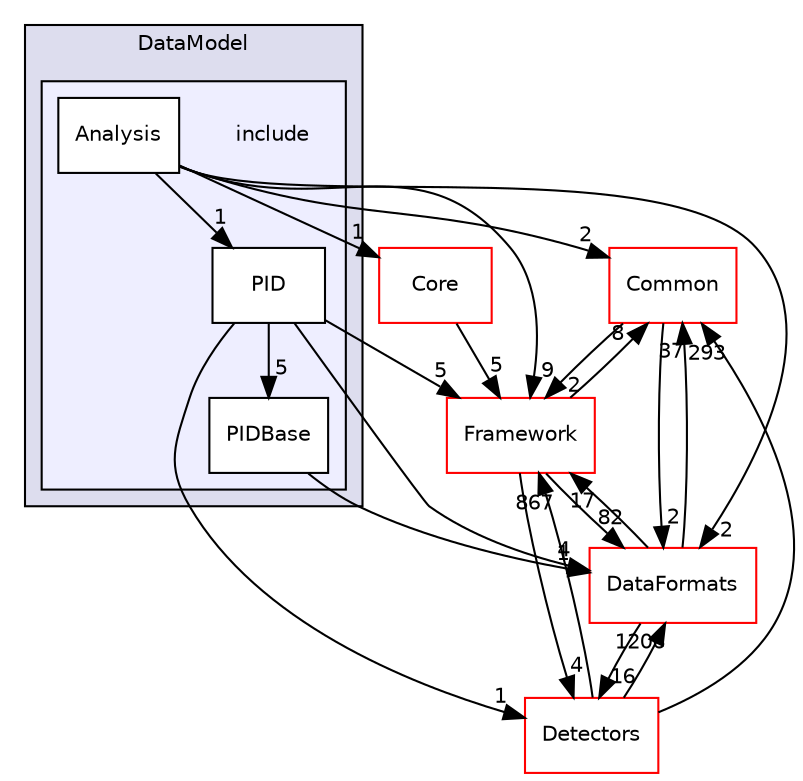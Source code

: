 digraph "/home/travis/build/AliceO2Group/AliceO2/Analysis/DataModel/include" {
  bgcolor=transparent;
  compound=true
  node [ fontsize="10", fontname="Helvetica"];
  edge [ labelfontsize="10", labelfontname="Helvetica"];
  subgraph clusterdir_f41dd59f861c855ea21b0dc3111cb7b0 {
    graph [ bgcolor="#ddddee", pencolor="black", label="DataModel" fontname="Helvetica", fontsize="10", URL="dir_f41dd59f861c855ea21b0dc3111cb7b0.html"]
  subgraph clusterdir_7683e4c5aa7478ea0e5a46a41c8497b7 {
    graph [ bgcolor="#eeeeff", pencolor="black", label="" URL="dir_7683e4c5aa7478ea0e5a46a41c8497b7.html"];
    dir_7683e4c5aa7478ea0e5a46a41c8497b7 [shape=plaintext label="include"];
    dir_5288c54a69662669867ddb130abdbf12 [shape=box label="Analysis" color="black" fillcolor="white" style="filled" URL="dir_5288c54a69662669867ddb130abdbf12.html"];
    dir_fbd351ec6b98f95c9f7c5b7ed91033e7 [shape=box label="PID" color="black" fillcolor="white" style="filled" URL="dir_fbd351ec6b98f95c9f7c5b7ed91033e7.html"];
    dir_7114413358de58e678b3fdba12d7093d [shape=box label="PIDBase" color="black" fillcolor="white" style="filled" URL="dir_7114413358de58e678b3fdba12d7093d.html"];
  }
  }
  dir_4ab6b4cc6a7edbff49100e9123df213f [shape=box label="Common" color="red" URL="dir_4ab6b4cc6a7edbff49100e9123df213f.html"];
  dir_051dca18e802f8e9474f2e30d29c04e0 [shape=box label="Detectors" color="red" URL="dir_051dca18e802f8e9474f2e30d29c04e0.html"];
  dir_8d04f135a1eb0fdc4d561ef87bbea216 [shape=box label="Core" color="red" URL="dir_8d04f135a1eb0fdc4d561ef87bbea216.html"];
  dir_bcbb2cf9a3d3d83e5515c82071a07177 [shape=box label="Framework" color="red" URL="dir_bcbb2cf9a3d3d83e5515c82071a07177.html"];
  dir_2171f7ec022c5423887b07c69b2f5b48 [shape=box label="DataFormats" color="red" URL="dir_2171f7ec022c5423887b07c69b2f5b48.html"];
  dir_4ab6b4cc6a7edbff49100e9123df213f->dir_bcbb2cf9a3d3d83e5515c82071a07177 [headlabel="2", labeldistance=1.5 headhref="dir_000031_000015.html"];
  dir_4ab6b4cc6a7edbff49100e9123df213f->dir_2171f7ec022c5423887b07c69b2f5b48 [headlabel="2", labeldistance=1.5 headhref="dir_000031_000080.html"];
  dir_051dca18e802f8e9474f2e30d29c04e0->dir_4ab6b4cc6a7edbff49100e9123df213f [headlabel="293", labeldistance=1.5 headhref="dir_000043_000031.html"];
  dir_051dca18e802f8e9474f2e30d29c04e0->dir_bcbb2cf9a3d3d83e5515c82071a07177 [headlabel="867", labeldistance=1.5 headhref="dir_000043_000015.html"];
  dir_051dca18e802f8e9474f2e30d29c04e0->dir_2171f7ec022c5423887b07c69b2f5b48 [headlabel="1206", labeldistance=1.5 headhref="dir_000043_000080.html"];
  dir_fbd351ec6b98f95c9f7c5b7ed91033e7->dir_051dca18e802f8e9474f2e30d29c04e0 [headlabel="1", labeldistance=1.5 headhref="dir_000012_000043.html"];
  dir_fbd351ec6b98f95c9f7c5b7ed91033e7->dir_7114413358de58e678b3fdba12d7093d [headlabel="5", labeldistance=1.5 headhref="dir_000012_000013.html"];
  dir_fbd351ec6b98f95c9f7c5b7ed91033e7->dir_bcbb2cf9a3d3d83e5515c82071a07177 [headlabel="5", labeldistance=1.5 headhref="dir_000012_000015.html"];
  dir_fbd351ec6b98f95c9f7c5b7ed91033e7->dir_2171f7ec022c5423887b07c69b2f5b48 [headlabel="4", labeldistance=1.5 headhref="dir_000012_000080.html"];
  dir_5288c54a69662669867ddb130abdbf12->dir_4ab6b4cc6a7edbff49100e9123df213f [headlabel="2", labeldistance=1.5 headhref="dir_000011_000031.html"];
  dir_5288c54a69662669867ddb130abdbf12->dir_fbd351ec6b98f95c9f7c5b7ed91033e7 [headlabel="1", labeldistance=1.5 headhref="dir_000011_000012.html"];
  dir_5288c54a69662669867ddb130abdbf12->dir_8d04f135a1eb0fdc4d561ef87bbea216 [headlabel="1", labeldistance=1.5 headhref="dir_000011_000005.html"];
  dir_5288c54a69662669867ddb130abdbf12->dir_bcbb2cf9a3d3d83e5515c82071a07177 [headlabel="9", labeldistance=1.5 headhref="dir_000011_000015.html"];
  dir_5288c54a69662669867ddb130abdbf12->dir_2171f7ec022c5423887b07c69b2f5b48 [headlabel="2", labeldistance=1.5 headhref="dir_000011_000080.html"];
  dir_8d04f135a1eb0fdc4d561ef87bbea216->dir_bcbb2cf9a3d3d83e5515c82071a07177 [headlabel="5", labeldistance=1.5 headhref="dir_000005_000015.html"];
  dir_7114413358de58e678b3fdba12d7093d->dir_2171f7ec022c5423887b07c69b2f5b48 [headlabel="1", labeldistance=1.5 headhref="dir_000013_000080.html"];
  dir_bcbb2cf9a3d3d83e5515c82071a07177->dir_4ab6b4cc6a7edbff49100e9123df213f [headlabel="8", labeldistance=1.5 headhref="dir_000015_000031.html"];
  dir_bcbb2cf9a3d3d83e5515c82071a07177->dir_051dca18e802f8e9474f2e30d29c04e0 [headlabel="4", labeldistance=1.5 headhref="dir_000015_000043.html"];
  dir_bcbb2cf9a3d3d83e5515c82071a07177->dir_2171f7ec022c5423887b07c69b2f5b48 [headlabel="82", labeldistance=1.5 headhref="dir_000015_000080.html"];
  dir_2171f7ec022c5423887b07c69b2f5b48->dir_4ab6b4cc6a7edbff49100e9123df213f [headlabel="37", labeldistance=1.5 headhref="dir_000080_000031.html"];
  dir_2171f7ec022c5423887b07c69b2f5b48->dir_051dca18e802f8e9474f2e30d29c04e0 [headlabel="16", labeldistance=1.5 headhref="dir_000080_000043.html"];
  dir_2171f7ec022c5423887b07c69b2f5b48->dir_bcbb2cf9a3d3d83e5515c82071a07177 [headlabel="17", labeldistance=1.5 headhref="dir_000080_000015.html"];
}
